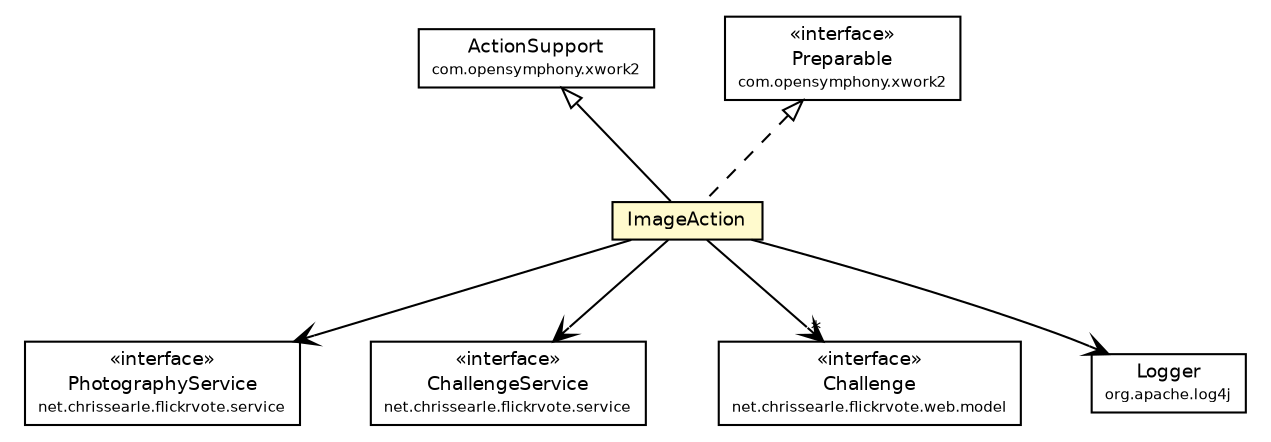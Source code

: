#!/usr/local/bin/dot
#
# Class diagram 
# Generated by UmlGraph version 4.6 (http://www.spinellis.gr/sw/umlgraph)
#

digraph G {
	edge [fontname="Helvetica",fontsize=10,labelfontname="Helvetica",labelfontsize=10];
	node [fontname="Helvetica",fontsize=10,shape=plaintext];
	// net.chrissearle.flickrvote.service.PhotographyService
	c9275 [label=<<table border="0" cellborder="1" cellspacing="0" cellpadding="2" port="p" href="../../service/PhotographyService.html">
		<tr><td><table border="0" cellspacing="0" cellpadding="1">
			<tr><td> &laquo;interface&raquo; </td></tr>
			<tr><td> PhotographyService </td></tr>
			<tr><td><font point-size="7.0"> net.chrissearle.flickrvote.service </font></td></tr>
		</table></td></tr>
		</table>>, fontname="Helvetica", fontcolor="black", fontsize=9.0];
	// net.chrissearle.flickrvote.service.ChallengeService
	c9277 [label=<<table border="0" cellborder="1" cellspacing="0" cellpadding="2" port="p" href="../../service/ChallengeService.html">
		<tr><td><table border="0" cellspacing="0" cellpadding="1">
			<tr><td> &laquo;interface&raquo; </td></tr>
			<tr><td> ChallengeService </td></tr>
			<tr><td><font point-size="7.0"> net.chrissearle.flickrvote.service </font></td></tr>
		</table></td></tr>
		</table>>, fontname="Helvetica", fontcolor="black", fontsize=9.0];
	// net.chrissearle.flickrvote.web.admin.ImageAction
	c9305 [label=<<table border="0" cellborder="1" cellspacing="0" cellpadding="2" port="p" bgcolor="lemonChiffon" href="./ImageAction.html">
		<tr><td><table border="0" cellspacing="0" cellpadding="1">
			<tr><td> ImageAction </td></tr>
		</table></td></tr>
		</table>>, fontname="Helvetica", fontcolor="black", fontsize=9.0];
	// net.chrissearle.flickrvote.web.model.Challenge
	c9333 [label=<<table border="0" cellborder="1" cellspacing="0" cellpadding="2" port="p" href="../model/Challenge.html">
		<tr><td><table border="0" cellspacing="0" cellpadding="1">
			<tr><td> &laquo;interface&raquo; </td></tr>
			<tr><td> Challenge </td></tr>
			<tr><td><font point-size="7.0"> net.chrissearle.flickrvote.web.model </font></td></tr>
		</table></td></tr>
		</table>>, fontname="Helvetica", fontcolor="black", fontsize=9.0];
	//net.chrissearle.flickrvote.web.admin.ImageAction extends com.opensymphony.xwork2.ActionSupport
	c9348:p -> c9305:p [dir=back,arrowtail=empty];
	//net.chrissearle.flickrvote.web.admin.ImageAction implements com.opensymphony.xwork2.Preparable
	c9349:p -> c9305:p [dir=back,arrowtail=empty,style=dashed];
	// net.chrissearle.flickrvote.web.admin.ImageAction NAVASSOC org.apache.log4j.Logger
	c9305:p -> c9350:p [taillabel="", label="", headlabel="", fontname="Helvetica", fontcolor="black", fontsize=10.0, color="black", arrowhead=open];
	// net.chrissearle.flickrvote.web.admin.ImageAction NAVASSOC net.chrissearle.flickrvote.service.PhotographyService
	c9305:p -> c9275:p [taillabel="", label="", headlabel="", fontname="Helvetica", fontcolor="black", fontsize=10.0, color="black", arrowhead=open];
	// net.chrissearle.flickrvote.web.admin.ImageAction NAVASSOC net.chrissearle.flickrvote.service.ChallengeService
	c9305:p -> c9277:p [taillabel="", label="", headlabel="", fontname="Helvetica", fontcolor="black", fontsize=10.0, color="black", arrowhead=open];
	// net.chrissearle.flickrvote.web.admin.ImageAction NAVASSOC net.chrissearle.flickrvote.web.model.Challenge
	c9305:p -> c9333:p [taillabel="", label="", headlabel="*", fontname="Helvetica", fontcolor="black", fontsize=10.0, color="black", arrowhead=open];
	// com.opensymphony.xwork2.Preparable
	c9349 [label=<<table border="0" cellborder="1" cellspacing="0" cellpadding="2" port="p">
		<tr><td><table border="0" cellspacing="0" cellpadding="1">
			<tr><td> &laquo;interface&raquo; </td></tr>
			<tr><td> Preparable </td></tr>
			<tr><td><font point-size="7.0"> com.opensymphony.xwork2 </font></td></tr>
		</table></td></tr>
		</table>>, fontname="Helvetica", fontcolor="black", fontsize=9.0];
	// org.apache.log4j.Logger
	c9350 [label=<<table border="0" cellborder="1" cellspacing="0" cellpadding="2" port="p">
		<tr><td><table border="0" cellspacing="0" cellpadding="1">
			<tr><td> Logger </td></tr>
			<tr><td><font point-size="7.0"> org.apache.log4j </font></td></tr>
		</table></td></tr>
		</table>>, fontname="Helvetica", fontcolor="black", fontsize=9.0];
	// com.opensymphony.xwork2.ActionSupport
	c9348 [label=<<table border="0" cellborder="1" cellspacing="0" cellpadding="2" port="p">
		<tr><td><table border="0" cellspacing="0" cellpadding="1">
			<tr><td> ActionSupport </td></tr>
			<tr><td><font point-size="7.0"> com.opensymphony.xwork2 </font></td></tr>
		</table></td></tr>
		</table>>, fontname="Helvetica", fontcolor="black", fontsize=9.0];
}

